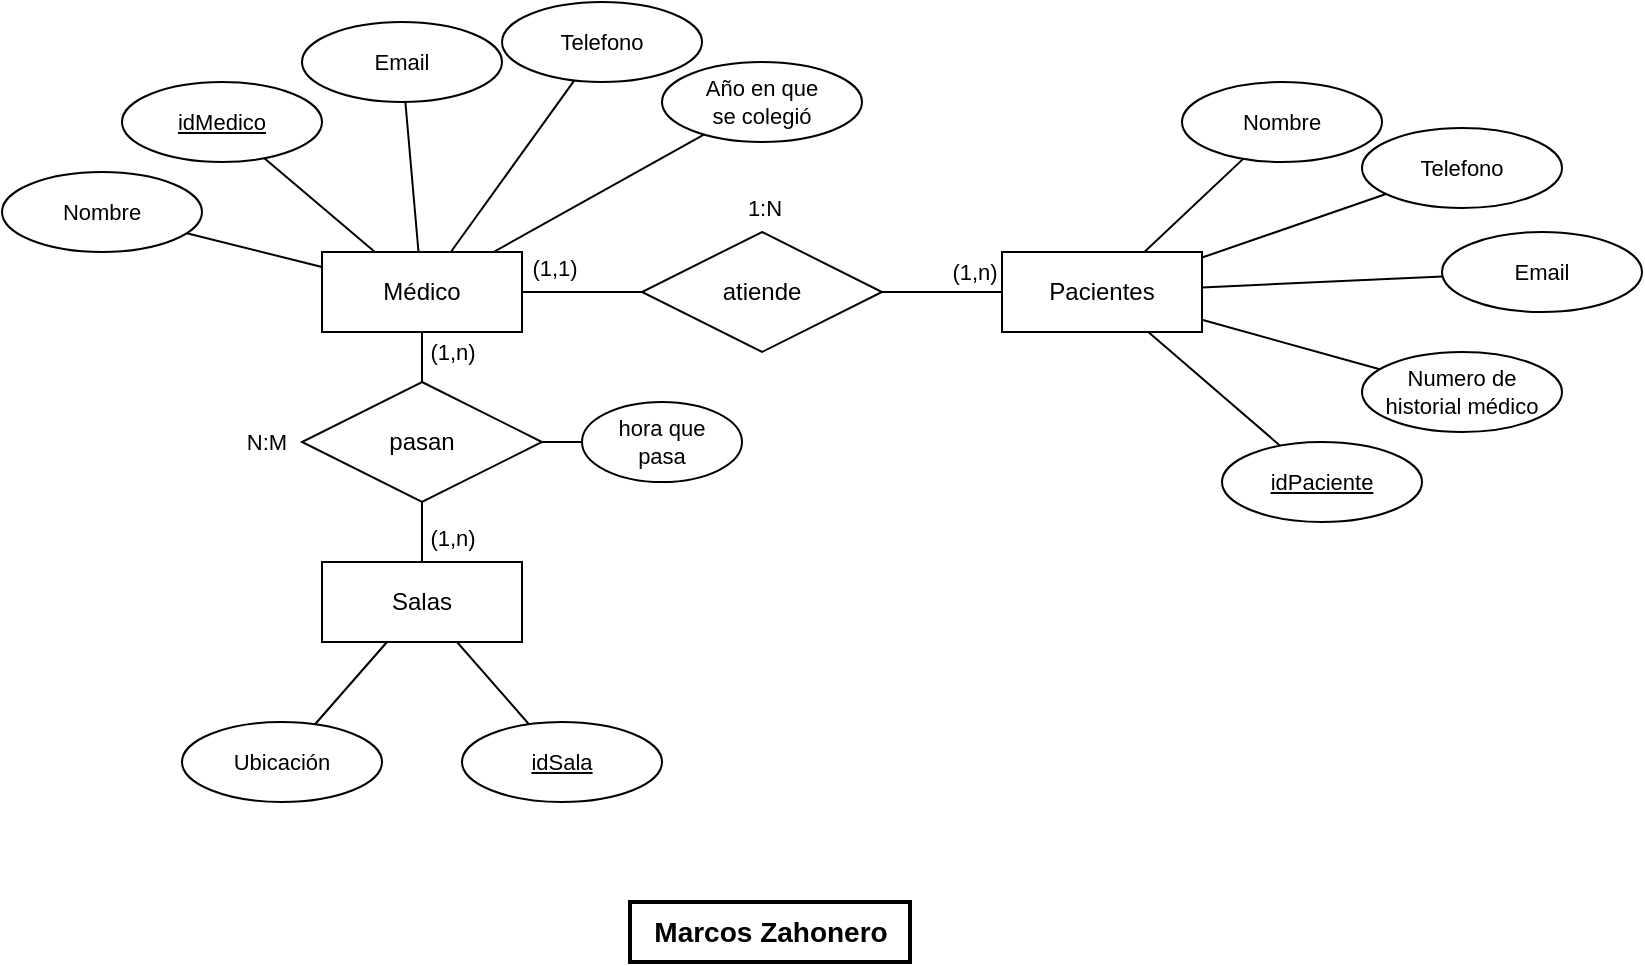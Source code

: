<mxfile version="22.1.16" type="github" pages="4">
  <diagram name="Ejercicio 1" id="e9D0UUOPc3bHEEp7Io9f">
    <mxGraphModel dx="1393" dy="758" grid="0" gridSize="10" guides="1" tooltips="1" connect="1" arrows="1" fold="1" page="1" pageScale="1" pageWidth="980" pageHeight="690" math="0" shadow="0">
      <root>
        <mxCell id="0" />
        <mxCell id="1" parent="0" />
        <mxCell id="zloxpWGqAuvNf6bjvjbH-25" style="edgeStyle=none;shape=connector;rounded=0;orthogonalLoop=1;jettySize=auto;html=1;labelBackgroundColor=default;strokeColor=default;align=center;verticalAlign=middle;fontFamily=Helvetica;fontSize=11;fontColor=default;endArrow=none;endFill=0;" parent="1" source="zloxpWGqAuvNf6bjvjbH-1" target="zloxpWGqAuvNf6bjvjbH-3" edge="1">
          <mxGeometry relative="1" as="geometry" />
        </mxCell>
        <mxCell id="zloxpWGqAuvNf6bjvjbH-1" value="Médico" style="whiteSpace=wrap;html=1;align=center;" parent="1" vertex="1">
          <mxGeometry x="261" y="334" width="100" height="40" as="geometry" />
        </mxCell>
        <mxCell id="zloxpWGqAuvNf6bjvjbH-2" value="Pacientes" style="whiteSpace=wrap;html=1;align=center;" parent="1" vertex="1">
          <mxGeometry x="601" y="334" width="100" height="40" as="geometry" />
        </mxCell>
        <mxCell id="zloxpWGqAuvNf6bjvjbH-26" style="edgeStyle=none;shape=connector;rounded=0;orthogonalLoop=1;jettySize=auto;html=1;labelBackgroundColor=default;strokeColor=default;align=center;verticalAlign=middle;fontFamily=Helvetica;fontSize=11;fontColor=default;endArrow=none;endFill=0;" parent="1" source="zloxpWGqAuvNf6bjvjbH-3" target="zloxpWGqAuvNf6bjvjbH-2" edge="1">
          <mxGeometry relative="1" as="geometry" />
        </mxCell>
        <mxCell id="zloxpWGqAuvNf6bjvjbH-3" value="atiende" style="shape=rhombus;perimeter=rhombusPerimeter;whiteSpace=wrap;html=1;align=center;" parent="1" vertex="1">
          <mxGeometry x="421" y="324" width="120" height="60" as="geometry" />
        </mxCell>
        <mxCell id="zloxpWGqAuvNf6bjvjbH-4" value="Salas" style="whiteSpace=wrap;html=1;align=center;" parent="1" vertex="1">
          <mxGeometry x="261" y="489" width="100" height="40" as="geometry" />
        </mxCell>
        <mxCell id="zloxpWGqAuvNf6bjvjbH-11" style="edgeStyle=none;shape=connector;rounded=0;orthogonalLoop=1;jettySize=auto;html=1;labelBackgroundColor=default;strokeColor=default;align=center;verticalAlign=middle;fontFamily=Helvetica;fontSize=11;fontColor=default;endArrow=none;endFill=0;" parent="1" source="zloxpWGqAuvNf6bjvjbH-6" target="zloxpWGqAuvNf6bjvjbH-4" edge="1">
          <mxGeometry relative="1" as="geometry" />
        </mxCell>
        <mxCell id="zloxpWGqAuvNf6bjvjbH-12" style="edgeStyle=none;shape=connector;rounded=0;orthogonalLoop=1;jettySize=auto;html=1;labelBackgroundColor=default;strokeColor=default;align=center;verticalAlign=middle;fontFamily=Helvetica;fontSize=11;fontColor=default;endArrow=none;endFill=0;" parent="1" source="zloxpWGqAuvNf6bjvjbH-6" target="zloxpWGqAuvNf6bjvjbH-1" edge="1">
          <mxGeometry relative="1" as="geometry" />
        </mxCell>
        <mxCell id="zloxpWGqAuvNf6bjvjbH-6" value="pasan" style="shape=rhombus;perimeter=rhombusPerimeter;whiteSpace=wrap;html=1;align=center;" parent="1" vertex="1">
          <mxGeometry x="251" y="399" width="120" height="60" as="geometry" />
        </mxCell>
        <mxCell id="zloxpWGqAuvNf6bjvjbH-10" style="edgeStyle=none;shape=connector;rounded=0;orthogonalLoop=1;jettySize=auto;html=1;labelBackgroundColor=default;strokeColor=default;align=center;verticalAlign=middle;fontFamily=Helvetica;fontSize=11;fontColor=default;endArrow=none;endFill=0;" parent="1" source="zloxpWGqAuvNf6bjvjbH-7" target="zloxpWGqAuvNf6bjvjbH-4" edge="1">
          <mxGeometry relative="1" as="geometry" />
        </mxCell>
        <mxCell id="zloxpWGqAuvNf6bjvjbH-7" value="Ubicación" style="ellipse;whiteSpace=wrap;html=1;align=center;fontFamily=Helvetica;fontSize=11;fontColor=default;" parent="1" vertex="1">
          <mxGeometry x="191" y="569" width="100" height="40" as="geometry" />
        </mxCell>
        <mxCell id="zloxpWGqAuvNf6bjvjbH-9" style="rounded=0;orthogonalLoop=1;jettySize=auto;html=1;endArrow=none;endFill=0;" parent="1" source="zloxpWGqAuvNf6bjvjbH-8" target="zloxpWGqAuvNf6bjvjbH-4" edge="1">
          <mxGeometry relative="1" as="geometry" />
        </mxCell>
        <mxCell id="zloxpWGqAuvNf6bjvjbH-8" value="idSala" style="whiteSpace=wrap;html=1;align=center;fontFamily=Helvetica;fontSize=11;fontColor=default;shape=ellipse;perimeter=ellipsePerimeter;fontStyle=4;" parent="1" vertex="1">
          <mxGeometry x="331" y="569" width="100" height="40" as="geometry" />
        </mxCell>
        <mxCell id="zloxpWGqAuvNf6bjvjbH-24" style="edgeStyle=none;shape=connector;rounded=0;orthogonalLoop=1;jettySize=auto;html=1;labelBackgroundColor=default;strokeColor=default;align=center;verticalAlign=middle;fontFamily=Helvetica;fontSize=11;fontColor=default;endArrow=none;endFill=0;" parent="1" source="zloxpWGqAuvNf6bjvjbH-13" target="zloxpWGqAuvNf6bjvjbH-1" edge="1">
          <mxGeometry relative="1" as="geometry" />
        </mxCell>
        <mxCell id="zloxpWGqAuvNf6bjvjbH-13" value="Nombre" style="ellipse;whiteSpace=wrap;html=1;align=center;fontFamily=Helvetica;fontSize=11;fontColor=default;" parent="1" vertex="1">
          <mxGeometry x="101" y="294" width="100" height="40" as="geometry" />
        </mxCell>
        <mxCell id="zloxpWGqAuvNf6bjvjbH-21" style="edgeStyle=none;shape=connector;rounded=0;orthogonalLoop=1;jettySize=auto;html=1;labelBackgroundColor=default;strokeColor=default;align=center;verticalAlign=middle;fontFamily=Helvetica;fontSize=11;fontColor=default;endArrow=none;endFill=0;" parent="1" source="zloxpWGqAuvNf6bjvjbH-15" target="zloxpWGqAuvNf6bjvjbH-1" edge="1">
          <mxGeometry relative="1" as="geometry" />
        </mxCell>
        <mxCell id="zloxpWGqAuvNf6bjvjbH-15" value="Email" style="ellipse;whiteSpace=wrap;html=1;align=center;fontFamily=Helvetica;fontSize=11;fontColor=default;" parent="1" vertex="1">
          <mxGeometry x="251" y="219" width="100" height="40" as="geometry" />
        </mxCell>
        <mxCell id="zloxpWGqAuvNf6bjvjbH-20" style="edgeStyle=none;shape=connector;rounded=0;orthogonalLoop=1;jettySize=auto;html=1;labelBackgroundColor=default;strokeColor=default;align=center;verticalAlign=middle;fontFamily=Helvetica;fontSize=11;fontColor=default;endArrow=none;endFill=0;" parent="1" source="zloxpWGqAuvNf6bjvjbH-16" target="zloxpWGqAuvNf6bjvjbH-1" edge="1">
          <mxGeometry relative="1" as="geometry" />
        </mxCell>
        <mxCell id="zloxpWGqAuvNf6bjvjbH-16" value="Telefono" style="ellipse;whiteSpace=wrap;html=1;align=center;fontFamily=Helvetica;fontSize=11;fontColor=default;" parent="1" vertex="1">
          <mxGeometry x="351" y="209" width="100" height="40" as="geometry" />
        </mxCell>
        <mxCell id="zloxpWGqAuvNf6bjvjbH-19" style="edgeStyle=none;shape=connector;rounded=0;orthogonalLoop=1;jettySize=auto;html=1;labelBackgroundColor=default;strokeColor=default;align=center;verticalAlign=middle;fontFamily=Helvetica;fontSize=11;fontColor=default;endArrow=none;endFill=0;" parent="1" source="zloxpWGqAuvNf6bjvjbH-17" target="zloxpWGqAuvNf6bjvjbH-1" edge="1">
          <mxGeometry relative="1" as="geometry" />
        </mxCell>
        <mxCell id="zloxpWGqAuvNf6bjvjbH-17" value="Año en que &lt;br&gt;se colegió" style="ellipse;whiteSpace=wrap;html=1;align=center;fontFamily=Helvetica;fontSize=11;fontColor=default;" parent="1" vertex="1">
          <mxGeometry x="431" y="239" width="100" height="40" as="geometry" />
        </mxCell>
        <mxCell id="zloxpWGqAuvNf6bjvjbH-22" style="edgeStyle=none;shape=connector;rounded=0;orthogonalLoop=1;jettySize=auto;html=1;labelBackgroundColor=default;strokeColor=default;align=center;verticalAlign=middle;fontFamily=Helvetica;fontSize=11;fontColor=default;endArrow=none;endFill=0;" parent="1" source="zloxpWGqAuvNf6bjvjbH-18" target="zloxpWGqAuvNf6bjvjbH-1" edge="1">
          <mxGeometry relative="1" as="geometry" />
        </mxCell>
        <mxCell id="zloxpWGqAuvNf6bjvjbH-18" value="idMedico" style="whiteSpace=wrap;html=1;align=center;fontFamily=Helvetica;fontSize=11;fontColor=default;shape=ellipse;perimeter=ellipsePerimeter;fontStyle=4;" parent="1" vertex="1">
          <mxGeometry x="161" y="249" width="100" height="40" as="geometry" />
        </mxCell>
        <mxCell id="zloxpWGqAuvNf6bjvjbH-37" style="edgeStyle=none;shape=connector;rounded=0;orthogonalLoop=1;jettySize=auto;html=1;labelBackgroundColor=default;strokeColor=default;align=center;verticalAlign=middle;fontFamily=Helvetica;fontSize=11;fontColor=default;endArrow=none;endFill=0;" parent="1" source="zloxpWGqAuvNf6bjvjbH-27" target="zloxpWGqAuvNf6bjvjbH-2" edge="1">
          <mxGeometry relative="1" as="geometry" />
        </mxCell>
        <mxCell id="zloxpWGqAuvNf6bjvjbH-27" value="Nombre" style="ellipse;whiteSpace=wrap;html=1;align=center;fontFamily=Helvetica;fontSize=11;fontColor=default;" parent="1" vertex="1">
          <mxGeometry x="691" y="249" width="100" height="40" as="geometry" />
        </mxCell>
        <mxCell id="zloxpWGqAuvNf6bjvjbH-35" style="edgeStyle=none;shape=connector;rounded=0;orthogonalLoop=1;jettySize=auto;html=1;labelBackgroundColor=default;strokeColor=default;align=center;verticalAlign=middle;fontFamily=Helvetica;fontSize=11;fontColor=default;endArrow=none;endFill=0;" parent="1" source="zloxpWGqAuvNf6bjvjbH-29" target="zloxpWGqAuvNf6bjvjbH-2" edge="1">
          <mxGeometry relative="1" as="geometry" />
        </mxCell>
        <mxCell id="zloxpWGqAuvNf6bjvjbH-29" value="Email" style="ellipse;whiteSpace=wrap;html=1;align=center;fontFamily=Helvetica;fontSize=11;fontColor=default;" parent="1" vertex="1">
          <mxGeometry x="821" y="324" width="100" height="40" as="geometry" />
        </mxCell>
        <mxCell id="zloxpWGqAuvNf6bjvjbH-36" style="edgeStyle=none;shape=connector;rounded=0;orthogonalLoop=1;jettySize=auto;html=1;labelBackgroundColor=default;strokeColor=default;align=center;verticalAlign=middle;fontFamily=Helvetica;fontSize=11;fontColor=default;endArrow=none;endFill=0;" parent="1" source="zloxpWGqAuvNf6bjvjbH-30" target="zloxpWGqAuvNf6bjvjbH-2" edge="1">
          <mxGeometry relative="1" as="geometry" />
        </mxCell>
        <mxCell id="zloxpWGqAuvNf6bjvjbH-30" value="Telefono" style="ellipse;whiteSpace=wrap;html=1;align=center;fontFamily=Helvetica;fontSize=11;fontColor=default;" parent="1" vertex="1">
          <mxGeometry x="781" y="272" width="100" height="40" as="geometry" />
        </mxCell>
        <mxCell id="zloxpWGqAuvNf6bjvjbH-34" style="edgeStyle=none;shape=connector;rounded=0;orthogonalLoop=1;jettySize=auto;html=1;labelBackgroundColor=default;strokeColor=default;align=center;verticalAlign=middle;fontFamily=Helvetica;fontSize=11;fontColor=default;endArrow=none;endFill=0;" parent="1" source="zloxpWGqAuvNf6bjvjbH-31" target="zloxpWGqAuvNf6bjvjbH-2" edge="1">
          <mxGeometry relative="1" as="geometry" />
        </mxCell>
        <mxCell id="zloxpWGqAuvNf6bjvjbH-31" value="Numero de &lt;br&gt;historial médico" style="ellipse;whiteSpace=wrap;html=1;align=center;fontFamily=Helvetica;fontSize=11;fontColor=default;" parent="1" vertex="1">
          <mxGeometry x="781" y="384" width="100" height="40" as="geometry" />
        </mxCell>
        <mxCell id="zloxpWGqAuvNf6bjvjbH-32" value="idPaciente" style="ellipse;whiteSpace=wrap;html=1;align=center;fontStyle=4;fontFamily=Helvetica;fontSize=11;fontColor=default;" parent="1" vertex="1">
          <mxGeometry x="711" y="429" width="100" height="40" as="geometry" />
        </mxCell>
        <mxCell id="zloxpWGqAuvNf6bjvjbH-33" style="edgeStyle=none;shape=connector;rounded=0;orthogonalLoop=1;jettySize=auto;html=1;labelBackgroundColor=default;strokeColor=default;align=center;verticalAlign=middle;fontFamily=Helvetica;fontSize=11;fontColor=default;endArrow=none;endFill=0;" parent="1" source="zloxpWGqAuvNf6bjvjbH-32" target="zloxpWGqAuvNf6bjvjbH-2" edge="1">
          <mxGeometry relative="1" as="geometry" />
        </mxCell>
        <mxCell id="zloxpWGqAuvNf6bjvjbH-39" value="(1,n)" style="text;html=1;align=center;verticalAlign=middle;resizable=0;points=[];autosize=1;strokeColor=none;fillColor=none;fontSize=11;fontFamily=Helvetica;fontColor=default;" parent="1" vertex="1">
          <mxGeometry x="301" y="462" width="50" height="30" as="geometry" />
        </mxCell>
        <mxCell id="zloxpWGqAuvNf6bjvjbH-40" value="(1,n)" style="text;html=1;align=center;verticalAlign=middle;resizable=0;points=[];autosize=1;strokeColor=none;fillColor=none;fontSize=11;fontFamily=Helvetica;fontColor=default;" parent="1" vertex="1">
          <mxGeometry x="301" y="369" width="50" height="30" as="geometry" />
        </mxCell>
        <mxCell id="zloxpWGqAuvNf6bjvjbH-41" value="N:M" style="text;html=1;align=center;verticalAlign=middle;resizable=0;points=[];autosize=1;strokeColor=none;fillColor=none;fontSize=11;fontFamily=Helvetica;fontColor=default;" parent="1" vertex="1">
          <mxGeometry x="213" y="414" width="40" height="30" as="geometry" />
        </mxCell>
        <mxCell id="zloxpWGqAuvNf6bjvjbH-43" style="edgeStyle=none;shape=connector;rounded=0;orthogonalLoop=1;jettySize=auto;html=1;labelBackgroundColor=default;strokeColor=default;align=center;verticalAlign=middle;fontFamily=Helvetica;fontSize=11;fontColor=default;endArrow=none;endFill=0;" parent="1" source="zloxpWGqAuvNf6bjvjbH-42" target="zloxpWGqAuvNf6bjvjbH-6" edge="1">
          <mxGeometry relative="1" as="geometry" />
        </mxCell>
        <mxCell id="zloxpWGqAuvNf6bjvjbH-42" value="hora que&lt;br&gt;pasa" style="ellipse;whiteSpace=wrap;html=1;align=center;fontFamily=Helvetica;fontSize=11;fontColor=default;" parent="1" vertex="1">
          <mxGeometry x="391" y="409" width="80" height="40" as="geometry" />
        </mxCell>
        <mxCell id="HVKAEXCfwsMdM_Ez4VTP-1" value="&lt;b&gt;Marcos Zahonero&lt;/b&gt;" style="text;html=1;align=center;verticalAlign=middle;resizable=0;points=[];autosize=1;strokeColor=default;fillColor=none;fontSize=14;fontFamily=Helvetica;fontColor=default;labelBorderColor=none;perimeterSpacing=0;strokeWidth=2;shadow=0;" vertex="1" parent="1">
          <mxGeometry x="415" y="659" width="140" height="30" as="geometry" />
        </mxCell>
        <mxCell id="b0s4sYtezfDe-2_FBWC1-1" value="(1,1)" style="text;html=1;align=center;verticalAlign=middle;resizable=0;points=[];autosize=1;strokeColor=none;fillColor=none;fontSize=11;fontFamily=Helvetica;fontColor=default;" vertex="1" parent="1">
          <mxGeometry x="356" y="329" width="41" height="25" as="geometry" />
        </mxCell>
        <mxCell id="b0s4sYtezfDe-2_FBWC1-3" value="(1,n)" style="text;html=1;align=center;verticalAlign=middle;resizable=0;points=[];autosize=1;strokeColor=none;fillColor=none;fontSize=11;fontFamily=Helvetica;fontColor=default;" vertex="1" parent="1">
          <mxGeometry x="562" y="329" width="50" height="30" as="geometry" />
        </mxCell>
        <mxCell id="b0s4sYtezfDe-2_FBWC1-4" value="1:N" style="text;html=1;align=center;verticalAlign=middle;resizable=0;points=[];autosize=1;strokeColor=none;fillColor=none;fontSize=11;fontFamily=Helvetica;fontColor=default;" vertex="1" parent="1">
          <mxGeometry x="464" y="299" width="35" height="25" as="geometry" />
        </mxCell>
      </root>
    </mxGraphModel>
  </diagram>
  <diagram id="keZ1kcQEt2_5D-CYPhZO" name="Ejercicio 3">
    <mxGraphModel dx="1393" dy="758" grid="0" gridSize="10" guides="1" tooltips="1" connect="1" arrows="1" fold="1" page="1" pageScale="1" pageWidth="980" pageHeight="690" math="0" shadow="0">
      <root>
        <mxCell id="0" />
        <mxCell id="1" parent="0" />
        <mxCell id="lt8vKc3knLX-X4IiaiUr-12" style="rounded=0;orthogonalLoop=1;jettySize=auto;html=1;endArrow=none;endFill=0;" parent="1" source="lt8vKc3knLX-X4IiaiUr-1" target="lt8vKc3knLX-X4IiaiUr-11" edge="1">
          <mxGeometry relative="1" as="geometry" />
        </mxCell>
        <mxCell id="lt8vKc3knLX-X4IiaiUr-13" style="edgeStyle=none;shape=connector;rounded=0;orthogonalLoop=1;jettySize=auto;html=1;labelBackgroundColor=default;strokeColor=default;align=center;verticalAlign=middle;fontFamily=Helvetica;fontSize=11;fontColor=default;endArrow=none;endFill=0;" parent="1" source="lt8vKc3knLX-X4IiaiUr-1" target="lt8vKc3knLX-X4IiaiUr-10" edge="1">
          <mxGeometry relative="1" as="geometry" />
        </mxCell>
        <mxCell id="lt8vKc3knLX-X4IiaiUr-14" style="edgeStyle=none;shape=connector;rounded=0;orthogonalLoop=1;jettySize=auto;html=1;labelBackgroundColor=default;strokeColor=default;align=center;verticalAlign=middle;fontFamily=Helvetica;fontSize=11;fontColor=default;endArrow=none;endFill=0;" parent="1" source="lt8vKc3knLX-X4IiaiUr-1" target="lt8vKc3knLX-X4IiaiUr-9" edge="1">
          <mxGeometry relative="1" as="geometry" />
        </mxCell>
        <mxCell id="lt8vKc3knLX-X4IiaiUr-15" style="edgeStyle=none;shape=connector;rounded=0;orthogonalLoop=1;jettySize=auto;html=1;labelBackgroundColor=default;strokeColor=default;align=center;verticalAlign=middle;fontFamily=Helvetica;fontSize=11;fontColor=default;endArrow=none;endFill=0;" parent="1" source="lt8vKc3knLX-X4IiaiUr-1" target="lt8vKc3knLX-X4IiaiUr-8" edge="1">
          <mxGeometry relative="1" as="geometry" />
        </mxCell>
        <mxCell id="lt8vKc3knLX-X4IiaiUr-16" style="edgeStyle=none;shape=connector;rounded=0;orthogonalLoop=1;jettySize=auto;html=1;labelBackgroundColor=default;strokeColor=default;align=center;verticalAlign=middle;fontFamily=Helvetica;fontSize=11;fontColor=default;endArrow=none;endFill=0;" parent="1" source="lt8vKc3knLX-X4IiaiUr-1" target="lt8vKc3knLX-X4IiaiUr-7" edge="1">
          <mxGeometry relative="1" as="geometry" />
        </mxCell>
        <mxCell id="lt8vKc3knLX-X4IiaiUr-17" style="edgeStyle=none;shape=connector;rounded=0;orthogonalLoop=1;jettySize=auto;html=1;labelBackgroundColor=default;strokeColor=default;align=center;verticalAlign=middle;fontFamily=Helvetica;fontSize=11;fontColor=default;endArrow=none;endFill=0;" parent="1" source="lt8vKc3knLX-X4IiaiUr-1" target="lt8vKc3knLX-X4IiaiUr-6" edge="1">
          <mxGeometry relative="1" as="geometry" />
        </mxCell>
        <mxCell id="lt8vKc3knLX-X4IiaiUr-18" style="edgeStyle=none;shape=connector;rounded=0;orthogonalLoop=1;jettySize=auto;html=1;labelBackgroundColor=default;strokeColor=default;align=center;verticalAlign=middle;fontFamily=Helvetica;fontSize=11;fontColor=default;endArrow=none;endFill=0;" parent="1" source="lt8vKc3knLX-X4IiaiUr-1" target="lt8vKc3knLX-X4IiaiUr-3" edge="1">
          <mxGeometry relative="1" as="geometry" />
        </mxCell>
        <mxCell id="lt8vKc3knLX-X4IiaiUr-1" value="Cliente" style="whiteSpace=wrap;html=1;align=center;" parent="1" vertex="1">
          <mxGeometry x="260" y="400" width="100" height="40" as="geometry" />
        </mxCell>
        <mxCell id="lt8vKc3knLX-X4IiaiUr-20" style="edgeStyle=none;shape=connector;rounded=0;orthogonalLoop=1;jettySize=auto;html=1;labelBackgroundColor=default;strokeColor=default;align=center;verticalAlign=middle;fontFamily=Helvetica;fontSize=11;fontColor=default;endArrow=none;endFill=0;" parent="1" source="lt8vKc3knLX-X4IiaiUr-2" target="lt8vKc3knLX-X4IiaiUr-5" edge="1">
          <mxGeometry relative="1" as="geometry" />
        </mxCell>
        <mxCell id="lt8vKc3knLX-X4IiaiUr-2" value="Pedido" style="whiteSpace=wrap;html=1;align=center;" parent="1" vertex="1">
          <mxGeometry x="620" y="400" width="100" height="40" as="geometry" />
        </mxCell>
        <mxCell id="lt8vKc3knLX-X4IiaiUr-19" style="edgeStyle=none;shape=connector;rounded=0;orthogonalLoop=1;jettySize=auto;html=1;labelBackgroundColor=default;strokeColor=default;align=center;verticalAlign=middle;fontFamily=Helvetica;fontSize=11;fontColor=default;endArrow=none;endFill=0;" parent="1" source="lt8vKc3knLX-X4IiaiUr-3" target="lt8vKc3knLX-X4IiaiUr-2" edge="1">
          <mxGeometry relative="1" as="geometry" />
        </mxCell>
        <mxCell id="lt8vKc3knLX-X4IiaiUr-3" value="realizan" style="shape=rhombus;perimeter=rhombusPerimeter;whiteSpace=wrap;html=1;align=center;" parent="1" vertex="1">
          <mxGeometry x="430" y="390" width="120" height="60" as="geometry" />
        </mxCell>
        <mxCell id="lt8vKc3knLX-X4IiaiUr-4" value="Albarán" style="whiteSpace=wrap;html=1;align=center;" parent="1" vertex="1">
          <mxGeometry x="620" y="160" width="100" height="40" as="geometry" />
        </mxCell>
        <mxCell id="lt8vKc3knLX-X4IiaiUr-21" style="edgeStyle=none;shape=connector;rounded=0;orthogonalLoop=1;jettySize=auto;html=1;labelBackgroundColor=default;strokeColor=default;align=center;verticalAlign=middle;fontFamily=Helvetica;fontSize=11;fontColor=default;endArrow=none;endFill=0;" parent="1" source="lt8vKc3knLX-X4IiaiUr-5" target="lt8vKc3knLX-X4IiaiUr-4" edge="1">
          <mxGeometry relative="1" as="geometry" />
        </mxCell>
        <mxCell id="lt8vKc3knLX-X4IiaiUr-5" value="Tiene" style="shape=rhombus;perimeter=rhombusPerimeter;whiteSpace=wrap;html=1;align=center;" parent="1" vertex="1">
          <mxGeometry x="610" y="270" width="120" height="60" as="geometry" />
        </mxCell>
        <mxCell id="lt8vKc3knLX-X4IiaiUr-6" value="Fax" style="ellipse;whiteSpace=wrap;html=1;align=center;fontFamily=Helvetica;fontSize=11;fontColor=default;" parent="1" vertex="1">
          <mxGeometry x="320" y="320" width="100" height="40" as="geometry" />
        </mxCell>
        <mxCell id="lt8vKc3knLX-X4IiaiUr-7" value="E-mail" style="ellipse;whiteSpace=wrap;html=1;align=center;fontFamily=Helvetica;fontSize=11;fontColor=default;" parent="1" vertex="1">
          <mxGeometry x="200" y="320" width="100" height="40" as="geometry" />
        </mxCell>
        <mxCell id="lt8vKc3knLX-X4IiaiUr-8" value="Teléfono" style="ellipse;whiteSpace=wrap;html=1;align=center;fontFamily=Helvetica;fontSize=11;fontColor=default;" parent="1" vertex="1">
          <mxGeometry x="130" y="360" width="100" height="40" as="geometry" />
        </mxCell>
        <mxCell id="lt8vKc3knLX-X4IiaiUr-9" value="nCliente" style="ellipse;whiteSpace=wrap;html=1;align=center;fontStyle=4;fontFamily=Helvetica;fontSize=11;fontColor=default;" parent="1" vertex="1">
          <mxGeometry x="120" y="410" width="100" height="40" as="geometry" />
        </mxCell>
        <mxCell id="lt8vKc3knLX-X4IiaiUr-10" value="Nombre" style="ellipse;whiteSpace=wrap;html=1;align=center;fontFamily=Helvetica;fontSize=11;fontColor=default;" parent="1" vertex="1">
          <mxGeometry x="180" y="460" width="100" height="40" as="geometry" />
        </mxCell>
        <mxCell id="lt8vKc3knLX-X4IiaiUr-11" value="Apellidos" style="ellipse;whiteSpace=wrap;html=1;align=center;fontFamily=Helvetica;fontSize=11;fontColor=default;" parent="1" vertex="1">
          <mxGeometry x="280" y="500" width="100" height="40" as="geometry" />
        </mxCell>
        <mxCell id="lt8vKc3knLX-X4IiaiUr-28" style="edgeStyle=none;shape=connector;rounded=0;orthogonalLoop=1;jettySize=auto;html=1;labelBackgroundColor=default;strokeColor=default;align=center;verticalAlign=middle;fontFamily=Helvetica;fontSize=11;fontColor=default;endArrow=none;endFill=0;" parent="1" source="lt8vKc3knLX-X4IiaiUr-22" target="lt8vKc3knLX-X4IiaiUr-2" edge="1">
          <mxGeometry relative="1" as="geometry" />
        </mxCell>
        <mxCell id="lt8vKc3knLX-X4IiaiUr-22" value="nPedido" style="ellipse;whiteSpace=wrap;html=1;align=center;fontStyle=4;fontFamily=Helvetica;fontSize=11;fontColor=default;" parent="1" vertex="1">
          <mxGeometry x="620" y="510" width="100" height="40" as="geometry" />
        </mxCell>
        <mxCell id="lt8vKc3knLX-X4IiaiUr-29" style="edgeStyle=none;shape=connector;rounded=0;orthogonalLoop=1;jettySize=auto;html=1;labelBackgroundColor=default;strokeColor=default;align=center;verticalAlign=middle;fontFamily=Helvetica;fontSize=11;fontColor=default;endArrow=none;endFill=0;" parent="1" source="lt8vKc3knLX-X4IiaiUr-23" target="lt8vKc3knLX-X4IiaiUr-2" edge="1">
          <mxGeometry relative="1" as="geometry" />
        </mxCell>
        <mxCell id="lt8vKc3knLX-X4IiaiUr-23" value="PersonaContacto" style="ellipse;whiteSpace=wrap;html=1;align=center;fontFamily=Helvetica;fontSize=11;fontColor=default;" parent="1" vertex="1">
          <mxGeometry x="730" y="490" width="100" height="40" as="geometry" />
        </mxCell>
        <mxCell id="lt8vKc3knLX-X4IiaiUr-30" style="edgeStyle=none;shape=connector;rounded=0;orthogonalLoop=1;jettySize=auto;html=1;labelBackgroundColor=default;strokeColor=default;align=center;verticalAlign=middle;fontFamily=Helvetica;fontSize=11;fontColor=default;endArrow=none;endFill=0;" parent="1" source="lt8vKc3knLX-X4IiaiUr-24" target="lt8vKc3knLX-X4IiaiUr-2" edge="1">
          <mxGeometry relative="1" as="geometry" />
        </mxCell>
        <mxCell id="lt8vKc3knLX-X4IiaiUr-24" value="Cantidad" style="ellipse;whiteSpace=wrap;html=1;align=center;fontFamily=Helvetica;fontSize=11;fontColor=default;" parent="1" vertex="1">
          <mxGeometry x="780" y="440" width="100" height="40" as="geometry" />
        </mxCell>
        <mxCell id="lt8vKc3knLX-X4IiaiUr-31" style="edgeStyle=none;shape=connector;rounded=0;orthogonalLoop=1;jettySize=auto;html=1;labelBackgroundColor=default;strokeColor=default;align=center;verticalAlign=middle;fontFamily=Helvetica;fontSize=11;fontColor=default;endArrow=none;endFill=0;" parent="1" source="lt8vKc3knLX-X4IiaiUr-25" target="lt8vKc3knLX-X4IiaiUr-2" edge="1">
          <mxGeometry relative="1" as="geometry" />
        </mxCell>
        <mxCell id="lt8vKc3knLX-X4IiaiUr-25" value="Fecha Asociada" style="ellipse;whiteSpace=wrap;html=1;align=center;fontFamily=Helvetica;fontSize=11;fontColor=default;" parent="1" vertex="1">
          <mxGeometry x="790" y="389" width="100" height="40" as="geometry" />
        </mxCell>
        <mxCell id="lt8vKc3knLX-X4IiaiUr-27" style="edgeStyle=none;shape=connector;rounded=0;orthogonalLoop=1;jettySize=auto;html=1;labelBackgroundColor=default;strokeColor=default;align=center;verticalAlign=middle;fontFamily=Helvetica;fontSize=11;fontColor=default;endArrow=none;endFill=0;" parent="1" source="lt8vKc3knLX-X4IiaiUr-26" target="lt8vKc3knLX-X4IiaiUr-2" edge="1">
          <mxGeometry relative="1" as="geometry" />
        </mxCell>
        <mxCell id="lt8vKc3knLX-X4IiaiUr-26" value="Referencia artículo" style="ellipse;whiteSpace=wrap;html=1;align=center;fontFamily=Helvetica;fontSize=11;fontColor=default;" parent="1" vertex="1">
          <mxGeometry x="520" y="470" width="100" height="40" as="geometry" />
        </mxCell>
        <mxCell id="lt8vKc3knLX-X4IiaiUr-34" style="edgeStyle=none;shape=connector;rounded=0;orthogonalLoop=1;jettySize=auto;html=1;labelBackgroundColor=default;strokeColor=default;align=center;verticalAlign=middle;fontFamily=Helvetica;fontSize=11;fontColor=default;endArrow=none;endFill=0;" parent="1" source="lt8vKc3knLX-X4IiaiUr-32" target="lt8vKc3knLX-X4IiaiUr-4" edge="1">
          <mxGeometry relative="1" as="geometry" />
        </mxCell>
        <mxCell id="lt8vKc3knLX-X4IiaiUr-32" value="Nombre receptor" style="ellipse;whiteSpace=wrap;html=1;align=center;fontFamily=Helvetica;fontSize=11;fontColor=default;" parent="1" vertex="1">
          <mxGeometry x="740" y="220" width="100" height="40" as="geometry" />
        </mxCell>
        <mxCell id="lt8vKc3knLX-X4IiaiUr-35" style="edgeStyle=none;shape=connector;rounded=0;orthogonalLoop=1;jettySize=auto;html=1;labelBackgroundColor=default;strokeColor=default;align=center;verticalAlign=middle;fontFamily=Helvetica;fontSize=11;fontColor=default;endArrow=none;endFill=0;" parent="1" source="lt8vKc3knLX-X4IiaiUr-33" target="lt8vKc3knLX-X4IiaiUr-4" edge="1">
          <mxGeometry relative="1" as="geometry" />
        </mxCell>
        <mxCell id="lt8vKc3knLX-X4IiaiUr-33" value="Apellidos receptor" style="ellipse;whiteSpace=wrap;html=1;align=center;fontFamily=Helvetica;fontSize=11;fontColor=default;" parent="1" vertex="1">
          <mxGeometry x="780" y="143" width="100" height="40" as="geometry" />
        </mxCell>
        <mxCell id="lt8vKc3knLX-X4IiaiUr-46" style="edgeStyle=none;shape=connector;rounded=0;orthogonalLoop=1;jettySize=auto;html=1;labelBackgroundColor=default;strokeColor=default;align=center;verticalAlign=middle;fontFamily=Helvetica;fontSize=11;fontColor=default;endArrow=none;endFill=0;" parent="1" source="lt8vKc3knLX-X4IiaiUr-37" target="lt8vKc3knLX-X4IiaiUr-4" edge="1">
          <mxGeometry relative="1" as="geometry" />
        </mxCell>
        <mxCell id="lt8vKc3knLX-X4IiaiUr-37" value="Identificador de&lt;br&gt;modelo" style="ellipse;whiteSpace=wrap;html=1;align=center;fontStyle=4;fontFamily=Helvetica;fontSize=11;fontColor=default;" parent="1" vertex="1">
          <mxGeometry x="730" y="80" width="100" height="40" as="geometry" />
        </mxCell>
        <mxCell id="lt8vKc3knLX-X4IiaiUr-44" style="edgeStyle=none;shape=connector;rounded=0;orthogonalLoop=1;jettySize=auto;html=1;labelBackgroundColor=default;strokeColor=default;align=center;verticalAlign=middle;fontFamily=Helvetica;fontSize=11;fontColor=default;endArrow=none;endFill=0;" parent="1" source="lt8vKc3knLX-X4IiaiUr-38" target="lt8vKc3knLX-X4IiaiUr-4" edge="1">
          <mxGeometry relative="1" as="geometry" />
        </mxCell>
        <mxCell id="lt8vKc3knLX-X4IiaiUr-38" value="Descriptor&lt;br&gt;articulo" style="ellipse;whiteSpace=wrap;html=1;align=center;fontFamily=Helvetica;fontSize=11;fontColor=default;" parent="1" vertex="1">
          <mxGeometry x="650" y="40" width="100" height="40" as="geometry" />
        </mxCell>
        <mxCell id="lt8vKc3knLX-X4IiaiUr-43" style="edgeStyle=none;shape=connector;rounded=0;orthogonalLoop=1;jettySize=auto;html=1;labelBackgroundColor=default;strokeColor=default;align=center;verticalAlign=middle;fontFamily=Helvetica;fontSize=11;fontColor=default;endArrow=none;endFill=0;" parent="1" source="lt8vKc3knLX-X4IiaiUr-39" target="lt8vKc3knLX-X4IiaiUr-4" edge="1">
          <mxGeometry relative="1" as="geometry">
            <mxPoint x="680" y="180" as="targetPoint" />
          </mxGeometry>
        </mxCell>
        <mxCell id="lt8vKc3knLX-X4IiaiUr-39" value="Fecha de entrega" style="ellipse;whiteSpace=wrap;html=1;align=center;fontFamily=Helvetica;fontSize=11;fontColor=default;" parent="1" vertex="1">
          <mxGeometry x="550" y="60" width="100" height="40" as="geometry" />
        </mxCell>
        <mxCell id="lt8vKc3knLX-X4IiaiUr-42" style="edgeStyle=none;shape=connector;rounded=0;orthogonalLoop=1;jettySize=auto;html=1;labelBackgroundColor=default;strokeColor=default;align=center;verticalAlign=middle;fontFamily=Helvetica;fontSize=11;fontColor=default;endArrow=none;endFill=0;" parent="1" source="lt8vKc3knLX-X4IiaiUr-41" target="lt8vKc3knLX-X4IiaiUr-4" edge="1">
          <mxGeometry relative="1" as="geometry" />
        </mxCell>
        <mxCell id="lt8vKc3knLX-X4IiaiUr-41" value="Dirección entrega" style="ellipse;whiteSpace=wrap;html=1;align=center;fontFamily=Helvetica;fontSize=11;fontColor=default;" parent="1" vertex="1">
          <mxGeometry x="507" y="103" width="100" height="40" as="geometry" />
        </mxCell>
        <mxCell id="lt8vKc3knLX-X4IiaiUr-49" style="edgeStyle=none;shape=connector;rounded=0;orthogonalLoop=1;jettySize=auto;html=1;labelBackgroundColor=default;strokeColor=default;align=center;verticalAlign=middle;fontFamily=Helvetica;fontSize=11;fontColor=default;endArrow=none;endFill=0;" parent="1" source="lt8vKc3knLX-X4IiaiUr-48" target="lt8vKc3knLX-X4IiaiUr-4" edge="1">
          <mxGeometry relative="1" as="geometry" />
        </mxCell>
        <mxCell id="lt8vKc3knLX-X4IiaiUr-51" style="edgeStyle=none;shape=connector;rounded=0;orthogonalLoop=1;jettySize=auto;html=1;labelBackgroundColor=default;strokeColor=default;align=center;verticalAlign=middle;fontFamily=Helvetica;fontSize=11;fontColor=default;endArrow=none;endFill=0;" parent="1" source="lt8vKc3knLX-X4IiaiUr-48" target="lt8vKc3knLX-X4IiaiUr-50" edge="1">
          <mxGeometry relative="1" as="geometry" />
        </mxCell>
        <mxCell id="lt8vKc3knLX-X4IiaiUr-48" value="tiene" style="shape=rhombus;perimeter=rhombusPerimeter;whiteSpace=wrap;html=1;align=center;" parent="1" vertex="1">
          <mxGeometry x="430" y="150" width="120" height="60" as="geometry" />
        </mxCell>
        <mxCell id="lt8vKc3knLX-X4IiaiUr-50" value="Factura" style="whiteSpace=wrap;html=1;align=center;" parent="1" vertex="1">
          <mxGeometry x="260" y="160" width="100" height="40" as="geometry" />
        </mxCell>
        <mxCell id="lt8vKc3knLX-X4IiaiUr-57" style="edgeStyle=none;shape=connector;rounded=0;orthogonalLoop=1;jettySize=auto;html=1;labelBackgroundColor=default;strokeColor=default;align=center;verticalAlign=middle;fontFamily=Helvetica;fontSize=11;fontColor=default;endArrow=none;endFill=0;" parent="1" source="lt8vKc3knLX-X4IiaiUr-52" target="lt8vKc3knLX-X4IiaiUr-50" edge="1">
          <mxGeometry relative="1" as="geometry" />
        </mxCell>
        <mxCell id="lt8vKc3knLX-X4IiaiUr-52" value="nFactura" style="ellipse;whiteSpace=wrap;html=1;align=center;fontStyle=4;fontFamily=Helvetica;fontSize=11;fontColor=default;" parent="1" vertex="1">
          <mxGeometry x="260" y="80" width="100" height="40" as="geometry" />
        </mxCell>
        <mxCell id="lt8vKc3knLX-X4IiaiUr-56" style="edgeStyle=none;shape=connector;rounded=0;orthogonalLoop=1;jettySize=auto;html=1;labelBackgroundColor=default;strokeColor=default;align=center;verticalAlign=middle;fontFamily=Helvetica;fontSize=11;fontColor=default;endArrow=none;endFill=0;" parent="1" source="lt8vKc3knLX-X4IiaiUr-53" target="lt8vKc3knLX-X4IiaiUr-50" edge="1">
          <mxGeometry relative="1" as="geometry" />
        </mxCell>
        <mxCell id="lt8vKc3knLX-X4IiaiUr-53" value="Fecha del cobro" style="ellipse;whiteSpace=wrap;html=1;align=center;fontFamily=Helvetica;fontSize=11;fontColor=default;" parent="1" vertex="1">
          <mxGeometry x="110" y="160" width="100" height="40" as="geometry" />
        </mxCell>
        <mxCell id="lt8vKc3knLX-X4IiaiUr-55" style="edgeStyle=none;shape=connector;rounded=0;orthogonalLoop=1;jettySize=auto;html=1;labelBackgroundColor=default;strokeColor=default;align=center;verticalAlign=middle;fontFamily=Helvetica;fontSize=11;fontColor=default;endArrow=none;endFill=0;" parent="1" source="lt8vKc3knLX-X4IiaiUr-54" target="lt8vKc3knLX-X4IiaiUr-50" edge="1">
          <mxGeometry relative="1" as="geometry" />
        </mxCell>
        <mxCell id="lt8vKc3knLX-X4IiaiUr-54" value="Modo de pago" style="ellipse;whiteSpace=wrap;html=1;align=center;fontFamily=Helvetica;fontSize=11;fontColor=default;" parent="1" vertex="1">
          <mxGeometry x="260" y="230" width="100" height="40" as="geometry" />
        </mxCell>
        <mxCell id="lt8vKc3knLX-X4IiaiUr-61" style="edgeStyle=none;shape=connector;rounded=0;orthogonalLoop=1;jettySize=auto;html=1;labelBackgroundColor=default;strokeColor=default;align=center;verticalAlign=middle;fontFamily=Helvetica;fontSize=11;fontColor=default;endArrow=none;endFill=0;" parent="1" source="lt8vKc3knLX-X4IiaiUr-60" target="lt8vKc3knLX-X4IiaiUr-4" edge="1">
          <mxGeometry relative="1" as="geometry" />
        </mxCell>
        <mxCell id="lt8vKc3knLX-X4IiaiUr-60" value="Identificador de&lt;br&gt;familia" style="ellipse;whiteSpace=wrap;html=1;align=center;fontStyle=4;fontFamily=Helvetica;fontSize=11;fontColor=default;" parent="1" vertex="1">
          <mxGeometry x="530" y="210" width="100" height="40" as="geometry" />
        </mxCell>
        <mxCell id="Q5Tyb6r6hASc8pw8pF8p-1" value="(1,1)" style="text;html=1;align=center;verticalAlign=middle;resizable=0;points=[];autosize=1;strokeColor=none;fillColor=none;fontSize=11;fontFamily=Helvetica;fontColor=default;" parent="1" vertex="1">
          <mxGeometry x="393" y="390" width="50" height="30" as="geometry" />
        </mxCell>
        <mxCell id="Q5Tyb6r6hASc8pw8pF8p-2" value="(1,n)" style="text;html=1;align=center;verticalAlign=middle;resizable=0;points=[];autosize=1;strokeColor=none;fillColor=none;fontSize=11;fontFamily=Helvetica;fontColor=default;" parent="1" vertex="1">
          <mxGeometry x="539" y="390" width="50" height="30" as="geometry" />
        </mxCell>
        <mxCell id="Q5Tyb6r6hASc8pw8pF8p-3" value="1:N" style="text;html=1;align=center;verticalAlign=middle;resizable=0;points=[];autosize=1;strokeColor=none;fillColor=none;fontSize=11;fontFamily=Helvetica;fontColor=default;" parent="1" vertex="1">
          <mxGeometry x="470" y="360" width="40" height="30" as="geometry" />
        </mxCell>
        <mxCell id="Q5Tyb6r6hASc8pw8pF8p-4" value="(1,1)" style="text;html=1;align=center;verticalAlign=middle;resizable=0;points=[];autosize=1;strokeColor=none;fillColor=none;fontSize=11;fontFamily=Helvetica;fontColor=default;" parent="1" vertex="1">
          <mxGeometry x="630" y="370" width="50" height="30" as="geometry" />
        </mxCell>
        <mxCell id="Q5Tyb6r6hASc8pw8pF8p-5" value="(1,n)" style="text;html=1;align=center;verticalAlign=middle;resizable=0;points=[];autosize=1;strokeColor=none;fillColor=none;fontSize=11;fontFamily=Helvetica;fontColor=default;" parent="1" vertex="1">
          <mxGeometry x="630" y="200" width="50" height="30" as="geometry" />
        </mxCell>
        <mxCell id="Q5Tyb6r6hASc8pw8pF8p-8" value="(1,n)" style="text;html=1;align=center;verticalAlign=middle;resizable=0;points=[];autosize=1;strokeColor=none;fillColor=none;fontSize=11;fontFamily=Helvetica;fontColor=default;" parent="1" vertex="1">
          <mxGeometry x="532" y="153" width="50" height="30" as="geometry" />
        </mxCell>
        <mxCell id="Q5Tyb6r6hASc8pw8pF8p-9" value="(1,1)" style="text;html=1;align=center;verticalAlign=middle;resizable=0;points=[];autosize=1;strokeColor=none;fillColor=none;fontSize=11;fontFamily=Helvetica;fontColor=default;" parent="1" vertex="1">
          <mxGeometry x="400" y="153" width="50" height="30" as="geometry" />
        </mxCell>
        <mxCell id="Q5Tyb6r6hASc8pw8pF8p-10" value="1:N" style="text;html=1;align=center;verticalAlign=middle;resizable=0;points=[];autosize=1;strokeColor=none;fillColor=none;fontSize=11;fontFamily=Helvetica;fontColor=default;" parent="1" vertex="1">
          <mxGeometry x="470" y="123" width="40" height="30" as="geometry" />
        </mxCell>
        <mxCell id="Q5Tyb6r6hASc8pw8pF8p-11" value="1:N" style="text;html=1;align=center;verticalAlign=middle;resizable=0;points=[];autosize=1;strokeColor=none;fillColor=none;fontSize=11;fontFamily=Helvetica;fontColor=default;" parent="1" vertex="1">
          <mxGeometry x="570" y="285" width="40" height="30" as="geometry" />
        </mxCell>
        <mxCell id="0uSzXOfP8WnKT4U2scXH-1" value="&lt;b&gt;Marcos Zahonero&lt;/b&gt;" style="text;html=1;align=center;verticalAlign=middle;resizable=0;points=[];autosize=1;strokeColor=default;fillColor=none;fontSize=14;fontFamily=Helvetica;fontColor=default;labelBorderColor=none;perimeterSpacing=0;strokeWidth=2;shadow=0;" vertex="1" parent="1">
          <mxGeometry x="415" y="659" width="140" height="30" as="geometry" />
        </mxCell>
      </root>
    </mxGraphModel>
  </diagram>
  <diagram id="YaUivMUJQ5F2l_1Pme2C" name="Ejercicio 5">
    <mxGraphModel dx="1393" dy="758" grid="0" gridSize="10" guides="1" tooltips="1" connect="1" arrows="1" fold="1" page="1" pageScale="1" pageWidth="980" pageHeight="690" math="0" shadow="0">
      <root>
        <mxCell id="0" />
        <mxCell id="1" parent="0" />
        <mxCell id="n22Md2DibupD8vKoca4r-1" value="Profesor" style="whiteSpace=wrap;html=1;align=center;fontFamily=Helvetica;fontSize=11;fontColor=default;" parent="1" vertex="1">
          <mxGeometry x="160" y="320" width="100" height="40" as="geometry" />
        </mxCell>
        <mxCell id="n22Md2DibupD8vKoca4r-7" style="edgeStyle=none;shape=connector;rounded=0;orthogonalLoop=1;jettySize=auto;html=1;labelBackgroundColor=default;strokeColor=default;align=center;verticalAlign=middle;fontFamily=Helvetica;fontSize=11;fontColor=default;endArrow=none;endFill=0;" parent="1" source="n22Md2DibupD8vKoca4r-2" target="n22Md2DibupD8vKoca4r-6" edge="1">
          <mxGeometry relative="1" as="geometry" />
        </mxCell>
        <mxCell id="n22Md2DibupD8vKoca4r-2" value="Coches de práctica" style="whiteSpace=wrap;html=1;align=center;fontFamily=Helvetica;fontSize=11;fontColor=default;" parent="1" vertex="1">
          <mxGeometry x="730" y="320" width="100" height="40" as="geometry" />
        </mxCell>
        <mxCell id="n22Md2DibupD8vKoca4r-9" style="edgeStyle=none;shape=connector;rounded=0;orthogonalLoop=1;jettySize=auto;html=1;labelBackgroundColor=default;strokeColor=default;align=center;verticalAlign=middle;fontFamily=Helvetica;fontSize=11;fontColor=default;endArrow=none;endFill=0;" parent="1" source="n22Md2DibupD8vKoca4r-3" target="n22Md2DibupD8vKoca4r-5" edge="1">
          <mxGeometry relative="1" as="geometry" />
        </mxCell>
        <mxCell id="n22Md2DibupD8vKoca4r-3" value="Alumno" style="whiteSpace=wrap;html=1;align=center;fontFamily=Helvetica;fontSize=11;fontColor=default;" parent="1" vertex="1">
          <mxGeometry x="435" y="320" width="100" height="40" as="geometry" />
        </mxCell>
        <mxCell id="n22Md2DibupD8vKoca4r-10" style="edgeStyle=none;shape=connector;rounded=0;orthogonalLoop=1;jettySize=auto;html=1;labelBackgroundColor=default;strokeColor=default;align=center;verticalAlign=middle;fontFamily=Helvetica;fontSize=11;fontColor=default;endArrow=none;endFill=0;" parent="1" source="n22Md2DibupD8vKoca4r-5" target="n22Md2DibupD8vKoca4r-1" edge="1">
          <mxGeometry relative="1" as="geometry" />
        </mxCell>
        <mxCell id="n22Md2DibupD8vKoca4r-5" value="da clase" style="shape=rhombus;perimeter=rhombusPerimeter;whiteSpace=wrap;html=1;align=center;fontFamily=Helvetica;fontSize=11;fontColor=default;" parent="1" vertex="1">
          <mxGeometry x="285" y="310" width="120" height="60" as="geometry" />
        </mxCell>
        <mxCell id="n22Md2DibupD8vKoca4r-8" style="edgeStyle=none;shape=connector;rounded=0;orthogonalLoop=1;jettySize=auto;html=1;labelBackgroundColor=default;strokeColor=default;align=center;verticalAlign=middle;fontFamily=Helvetica;fontSize=11;fontColor=default;endArrow=none;endFill=0;" parent="1" source="n22Md2DibupD8vKoca4r-6" target="n22Md2DibupD8vKoca4r-3" edge="1">
          <mxGeometry relative="1" as="geometry" />
        </mxCell>
        <mxCell id="n22Md2DibupD8vKoca4r-6" value="conducen" style="shape=rhombus;perimeter=rhombusPerimeter;whiteSpace=wrap;html=1;align=center;fontFamily=Helvetica;fontSize=11;fontColor=default;" parent="1" vertex="1">
          <mxGeometry x="570" y="310" width="120" height="60" as="geometry" />
        </mxCell>
        <mxCell id="3CBMhvzsIHviRRkiAkSR-16" style="edgeStyle=none;shape=connector;rounded=0;orthogonalLoop=1;jettySize=auto;html=1;labelBackgroundColor=default;strokeColor=default;align=center;verticalAlign=middle;fontFamily=Helvetica;fontSize=11;fontColor=default;endArrow=none;endFill=0;" edge="1" parent="1" source="n22Md2DibupD8vKoca4r-13" target="n22Md2DibupD8vKoca4r-1">
          <mxGeometry relative="1" as="geometry" />
        </mxCell>
        <mxCell id="n22Md2DibupD8vKoca4r-13" value="idProfesor" style="ellipse;whiteSpace=wrap;html=1;align=center;fontStyle=4;fontFamily=Helvetica;fontSize=11;fontColor=default;" parent="1" vertex="1">
          <mxGeometry x="160" y="390" width="100" height="40" as="geometry" />
        </mxCell>
        <mxCell id="3CBMhvzsIHviRRkiAkSR-4" style="edgeStyle=none;shape=connector;rounded=0;orthogonalLoop=1;jettySize=auto;html=1;labelBackgroundColor=default;strokeColor=default;align=center;verticalAlign=middle;fontFamily=Helvetica;fontSize=11;fontColor=default;endArrow=none;endFill=0;" edge="1" parent="1" source="3CBMhvzsIHviRRkiAkSR-1" target="n22Md2DibupD8vKoca4r-3">
          <mxGeometry relative="1" as="geometry" />
        </mxCell>
        <mxCell id="3CBMhvzsIHviRRkiAkSR-1" value="Nombre" style="ellipse;whiteSpace=wrap;html=1;align=center;fontFamily=Helvetica;fontSize=11;fontColor=default;" vertex="1" parent="1">
          <mxGeometry x="360" y="240" width="100" height="40" as="geometry" />
        </mxCell>
        <mxCell id="3CBMhvzsIHviRRkiAkSR-3" style="rounded=0;orthogonalLoop=1;jettySize=auto;html=1;endArrow=none;endFill=0;" edge="1" parent="1" source="3CBMhvzsIHviRRkiAkSR-2" target="n22Md2DibupD8vKoca4r-3">
          <mxGeometry relative="1" as="geometry" />
        </mxCell>
        <mxCell id="3CBMhvzsIHviRRkiAkSR-2" value="Apellidos" style="ellipse;whiteSpace=wrap;html=1;align=center;fontFamily=Helvetica;fontSize=11;fontColor=default;" vertex="1" parent="1">
          <mxGeometry x="440" y="200" width="100" height="40" as="geometry" />
        </mxCell>
        <mxCell id="3CBMhvzsIHviRRkiAkSR-6" style="edgeStyle=none;shape=connector;rounded=0;orthogonalLoop=1;jettySize=auto;html=1;labelBackgroundColor=default;strokeColor=default;align=center;verticalAlign=middle;fontFamily=Helvetica;fontSize=11;fontColor=default;endArrow=none;endFill=0;" edge="1" parent="1" source="3CBMhvzsIHviRRkiAkSR-5" target="n22Md2DibupD8vKoca4r-3">
          <mxGeometry relative="1" as="geometry" />
        </mxCell>
        <mxCell id="3CBMhvzsIHviRRkiAkSR-5" value="DNI" style="ellipse;whiteSpace=wrap;html=1;align=center;fontFamily=Helvetica;fontSize=11;fontColor=default;" vertex="1" parent="1">
          <mxGeometry x="520" y="240" width="100" height="40" as="geometry" />
        </mxCell>
        <mxCell id="3CBMhvzsIHviRRkiAkSR-8" style="edgeStyle=none;shape=connector;rounded=0;orthogonalLoop=1;jettySize=auto;html=1;labelBackgroundColor=default;strokeColor=default;align=center;verticalAlign=middle;fontFamily=Helvetica;fontSize=11;fontColor=default;endArrow=none;endFill=0;" edge="1" parent="1" source="3CBMhvzsIHviRRkiAkSR-7" target="n22Md2DibupD8vKoca4r-3">
          <mxGeometry relative="1" as="geometry" />
        </mxCell>
        <mxCell id="3CBMhvzsIHviRRkiAkSR-7" value="idAlumno" style="ellipse;whiteSpace=wrap;html=1;align=center;fontStyle=4;fontFamily=Helvetica;fontSize=11;fontColor=default;" vertex="1" parent="1">
          <mxGeometry x="435" y="440" width="100" height="40" as="geometry" />
        </mxCell>
        <mxCell id="3CBMhvzsIHviRRkiAkSR-17" style="edgeStyle=none;shape=connector;rounded=0;orthogonalLoop=1;jettySize=auto;html=1;labelBackgroundColor=default;strokeColor=default;align=center;verticalAlign=middle;fontFamily=Helvetica;fontSize=11;fontColor=default;endArrow=none;endFill=0;" edge="1" parent="1" source="3CBMhvzsIHviRRkiAkSR-9" target="n22Md2DibupD8vKoca4r-1">
          <mxGeometry relative="1" as="geometry" />
        </mxCell>
        <mxCell id="3CBMhvzsIHviRRkiAkSR-9" value="Apellidos" style="ellipse;whiteSpace=wrap;html=1;align=center;fontFamily=Helvetica;fontSize=11;fontColor=default;" vertex="1" parent="1">
          <mxGeometry x="30" y="370" width="100" height="40" as="geometry" />
        </mxCell>
        <mxCell id="3CBMhvzsIHviRRkiAkSR-18" style="edgeStyle=none;shape=connector;rounded=0;orthogonalLoop=1;jettySize=auto;html=1;labelBackgroundColor=default;strokeColor=default;align=center;verticalAlign=middle;fontFamily=Helvetica;fontSize=11;fontColor=default;endArrow=none;endFill=0;" edge="1" parent="1" source="3CBMhvzsIHviRRkiAkSR-10" target="n22Md2DibupD8vKoca4r-1">
          <mxGeometry relative="1" as="geometry" />
        </mxCell>
        <mxCell id="3CBMhvzsIHviRRkiAkSR-10" value="Nombre" style="ellipse;whiteSpace=wrap;html=1;align=center;fontFamily=Helvetica;fontSize=11;fontColor=default;" vertex="1" parent="1">
          <mxGeometry x="30" y="270" width="100" height="40" as="geometry" />
        </mxCell>
        <mxCell id="3CBMhvzsIHviRRkiAkSR-19" style="edgeStyle=none;shape=connector;rounded=0;orthogonalLoop=1;jettySize=auto;html=1;labelBackgroundColor=default;strokeColor=default;align=center;verticalAlign=middle;fontFamily=Helvetica;fontSize=11;fontColor=default;endArrow=none;endFill=0;" edge="1" parent="1" source="3CBMhvzsIHviRRkiAkSR-11" target="n22Md2DibupD8vKoca4r-1">
          <mxGeometry relative="1" as="geometry" />
        </mxCell>
        <mxCell id="3CBMhvzsIHviRRkiAkSR-11" value="DNI" style="ellipse;whiteSpace=wrap;html=1;align=center;fontFamily=Helvetica;fontSize=11;fontColor=default;" vertex="1" parent="1">
          <mxGeometry x="160" y="230" width="100" height="40" as="geometry" />
        </mxCell>
        <mxCell id="3CBMhvzsIHviRRkiAkSR-14" style="edgeStyle=none;shape=connector;rounded=0;orthogonalLoop=1;jettySize=auto;html=1;labelBackgroundColor=default;strokeColor=default;align=center;verticalAlign=middle;fontFamily=Helvetica;fontSize=11;fontColor=default;endArrow=none;endFill=0;" edge="1" parent="1" source="3CBMhvzsIHviRRkiAkSR-12" target="n22Md2DibupD8vKoca4r-3">
          <mxGeometry relative="1" as="geometry" />
        </mxCell>
        <mxCell id="3CBMhvzsIHviRRkiAkSR-12" value="Profesor asignado" style="ellipse;whiteSpace=wrap;html=1;align=center;fontFamily=Helvetica;fontSize=11;fontColor=default;" vertex="1" parent="1">
          <mxGeometry x="535" y="390" width="100" height="40" as="geometry" />
        </mxCell>
        <mxCell id="3CBMhvzsIHviRRkiAkSR-15" style="edgeStyle=none;shape=connector;rounded=0;orthogonalLoop=1;jettySize=auto;html=1;labelBackgroundColor=default;strokeColor=default;align=center;verticalAlign=middle;fontFamily=Helvetica;fontSize=11;fontColor=default;endArrow=none;endFill=0;" edge="1" parent="1" source="3CBMhvzsIHviRRkiAkSR-13" target="n22Md2DibupD8vKoca4r-3">
          <mxGeometry relative="1" as="geometry" />
        </mxCell>
        <mxCell id="3CBMhvzsIHviRRkiAkSR-13" value="Coche utilizado" style="ellipse;whiteSpace=wrap;html=1;align=center;fontFamily=Helvetica;fontSize=11;fontColor=default;" vertex="1" parent="1">
          <mxGeometry x="340" y="390" width="100" height="40" as="geometry" />
        </mxCell>
        <mxCell id="3CBMhvzsIHviRRkiAkSR-21" style="edgeStyle=none;shape=connector;rounded=0;orthogonalLoop=1;jettySize=auto;html=1;labelBackgroundColor=default;strokeColor=default;align=center;verticalAlign=middle;fontFamily=Helvetica;fontSize=11;fontColor=default;endArrow=none;endFill=0;" edge="1" parent="1" source="3CBMhvzsIHviRRkiAkSR-20" target="n22Md2DibupD8vKoca4r-2">
          <mxGeometry relative="1" as="geometry" />
        </mxCell>
        <mxCell id="3CBMhvzsIHviRRkiAkSR-20" value="idCoche" style="ellipse;whiteSpace=wrap;html=1;align=center;fontStyle=4;fontFamily=Helvetica;fontSize=11;fontColor=default;" vertex="1" parent="1">
          <mxGeometry x="860" y="320" width="100" height="40" as="geometry" />
        </mxCell>
        <mxCell id="3CBMhvzsIHviRRkiAkSR-23" style="edgeStyle=none;shape=connector;rounded=0;orthogonalLoop=1;jettySize=auto;html=1;labelBackgroundColor=default;strokeColor=default;align=center;verticalAlign=middle;fontFamily=Helvetica;fontSize=11;fontColor=default;endArrow=none;endFill=0;" edge="1" parent="1" source="3CBMhvzsIHviRRkiAkSR-22" target="n22Md2DibupD8vKoca4r-2">
          <mxGeometry relative="1" as="geometry" />
        </mxCell>
        <mxCell id="3CBMhvzsIHviRRkiAkSR-22" value="Matricula" style="ellipse;whiteSpace=wrap;html=1;align=center;fontFamily=Helvetica;fontSize=11;fontColor=default;" vertex="1" parent="1">
          <mxGeometry x="730" y="390" width="100" height="40" as="geometry" />
        </mxCell>
        <mxCell id="4mfabymueWobgDprHdHk-1" value="&lt;b&gt;Marcos Zahonero&lt;/b&gt;" style="text;html=1;align=center;verticalAlign=middle;resizable=0;points=[];autosize=1;strokeColor=default;fillColor=none;fontSize=14;fontFamily=Helvetica;fontColor=default;labelBorderColor=none;perimeterSpacing=0;strokeWidth=2;shadow=0;" vertex="1" parent="1">
          <mxGeometry x="415" y="659" width="140" height="30" as="geometry" />
        </mxCell>
        <mxCell id="DcGu3HiHWRK0lvHlNxU4-1" value="(1,1)" style="text;html=1;align=center;verticalAlign=middle;resizable=0;points=[];autosize=1;strokeColor=none;fillColor=none;fontSize=11;fontFamily=Helvetica;fontColor=default;" vertex="1" parent="1">
          <mxGeometry x="255" y="317" width="41" height="25" as="geometry" />
        </mxCell>
        <mxCell id="DcGu3HiHWRK0lvHlNxU4-2" value="1:N" style="text;html=1;align=center;verticalAlign=middle;resizable=0;points=[];autosize=1;strokeColor=none;fillColor=none;fontSize=11;fontFamily=Helvetica;fontColor=default;" vertex="1" parent="1">
          <mxGeometry x="327.5" y="282" width="35" height="25" as="geometry" />
        </mxCell>
        <mxCell id="DcGu3HiHWRK0lvHlNxU4-3" value="(1,n)" style="text;html=1;align=center;verticalAlign=middle;resizable=0;points=[];autosize=1;strokeColor=none;fillColor=none;fontSize=11;fontFamily=Helvetica;fontColor=default;" vertex="1" parent="1">
          <mxGeometry x="400" y="313" width="41" height="25" as="geometry" />
        </mxCell>
        <mxCell id="DcGu3HiHWRK0lvHlNxU4-4" value="(1,n)" style="text;html=1;align=center;verticalAlign=middle;resizable=0;points=[];autosize=1;strokeColor=none;fillColor=none;fontSize=11;fontFamily=Helvetica;fontColor=default;" vertex="1" parent="1">
          <mxGeometry x="527" y="314" width="41" height="25" as="geometry" />
        </mxCell>
        <mxCell id="DcGu3HiHWRK0lvHlNxU4-5" value="(1,1)" style="text;html=1;align=center;verticalAlign=middle;resizable=0;points=[];autosize=1;strokeColor=none;fillColor=none;fontSize=11;fontFamily=Helvetica;fontColor=default;" vertex="1" parent="1">
          <mxGeometry x="694" y="316" width="41" height="25" as="geometry" />
        </mxCell>
        <mxCell id="DcGu3HiHWRK0lvHlNxU4-6" value="1:N" style="text;html=1;align=center;verticalAlign=middle;resizable=0;points=[];autosize=1;strokeColor=none;fillColor=none;fontSize=11;fontFamily=Helvetica;fontColor=default;" vertex="1" parent="1">
          <mxGeometry x="613" y="285" width="35" height="25" as="geometry" />
        </mxCell>
      </root>
    </mxGraphModel>
  </diagram>
  <diagram id="fkdxLIcn1khKl0Oj4HwN" name="Ejercicio 7">
    <mxGraphModel dx="1393" dy="758" grid="0" gridSize="10" guides="1" tooltips="1" connect="1" arrows="1" fold="1" page="1" pageScale="1" pageWidth="980" pageHeight="690" math="0" shadow="0">
      <root>
        <mxCell id="0" />
        <mxCell id="1" parent="0" />
        <mxCell id="b_zw96QYGwnjVsnKhXoI-8" style="edgeStyle=none;shape=connector;rounded=0;orthogonalLoop=1;jettySize=auto;html=1;labelBackgroundColor=default;strokeColor=default;align=center;verticalAlign=middle;fontFamily=Helvetica;fontSize=11;fontColor=default;endArrow=none;endFill=0;" edge="1" parent="1" source="b_zw96QYGwnjVsnKhXoI-1" target="b_zw96QYGwnjVsnKhXoI-5">
          <mxGeometry relative="1" as="geometry">
            <mxPoint x="490" y="285" as="sourcePoint" />
          </mxGeometry>
        </mxCell>
        <mxCell id="b_zw96QYGwnjVsnKhXoI-1" value="Alumno" style="whiteSpace=wrap;html=1;align=center;fontFamily=Helvetica;fontSize=11;fontColor=default;" vertex="1" parent="1">
          <mxGeometry x="440" y="305" width="100" height="40" as="geometry" />
        </mxCell>
        <mxCell id="b_zw96QYGwnjVsnKhXoI-6" style="edgeStyle=none;shape=connector;rounded=0;orthogonalLoop=1;jettySize=auto;html=1;labelBackgroundColor=default;strokeColor=default;align=center;verticalAlign=middle;fontFamily=Helvetica;fontSize=11;fontColor=default;endArrow=none;endFill=0;" edge="1" parent="1" source="b_zw96QYGwnjVsnKhXoI-2" target="b_zw96QYGwnjVsnKhXoI-4">
          <mxGeometry relative="1" as="geometry" />
        </mxCell>
        <mxCell id="b_zw96QYGwnjVsnKhXoI-2" value="Curso" style="whiteSpace=wrap;html=1;align=center;fontFamily=Helvetica;fontSize=11;fontColor=default;" vertex="1" parent="1">
          <mxGeometry x="440" y="501" width="100" height="40" as="geometry" />
        </mxCell>
        <mxCell id="b_zw96QYGwnjVsnKhXoI-13" style="edgeStyle=none;shape=connector;rounded=0;orthogonalLoop=1;jettySize=auto;html=1;labelBackgroundColor=default;strokeColor=default;align=center;verticalAlign=middle;fontFamily=Helvetica;fontSize=11;fontColor=default;endArrow=none;endFill=0;" edge="1" parent="1" source="b_zw96QYGwnjVsnKhXoI-3" target="b_zw96QYGwnjVsnKhXoI-11">
          <mxGeometry relative="1" as="geometry" />
        </mxCell>
        <mxCell id="b_zw96QYGwnjVsnKhXoI-14" style="edgeStyle=none;shape=connector;rounded=0;orthogonalLoop=1;jettySize=auto;html=1;labelBackgroundColor=default;strokeColor=default;align=center;verticalAlign=middle;fontFamily=Helvetica;fontSize=11;fontColor=default;endArrow=none;endFill=0;" edge="1" parent="1" source="b_zw96QYGwnjVsnKhXoI-3" target="b_zw96QYGwnjVsnKhXoI-12">
          <mxGeometry relative="1" as="geometry" />
        </mxCell>
        <mxCell id="b_zw96QYGwnjVsnKhXoI-15" style="edgeStyle=none;shape=connector;rounded=0;orthogonalLoop=1;jettySize=auto;html=1;exitX=0;exitY=0.5;exitDx=0;exitDy=0;labelBackgroundColor=default;strokeColor=default;align=center;verticalAlign=middle;fontFamily=Helvetica;fontSize=11;fontColor=default;endArrow=none;endFill=0;" edge="1" parent="1" source="b_zw96QYGwnjVsnKhXoI-3" target="b_zw96QYGwnjVsnKhXoI-10">
          <mxGeometry relative="1" as="geometry" />
        </mxCell>
        <mxCell id="b_zw96QYGwnjVsnKhXoI-3" value="Asignatura" style="whiteSpace=wrap;html=1;align=center;fontFamily=Helvetica;fontSize=11;fontColor=default;" vertex="1" parent="1">
          <mxGeometry x="440" y="100" width="100" height="40" as="geometry" />
        </mxCell>
        <mxCell id="b_zw96QYGwnjVsnKhXoI-7" style="edgeStyle=none;shape=connector;rounded=0;orthogonalLoop=1;jettySize=auto;html=1;labelBackgroundColor=default;strokeColor=default;align=center;verticalAlign=middle;fontFamily=Helvetica;fontSize=11;fontColor=default;endArrow=none;endFill=0;" edge="1" parent="1" source="b_zw96QYGwnjVsnKhXoI-4" target="b_zw96QYGwnjVsnKhXoI-1">
          <mxGeometry relative="1" as="geometry" />
        </mxCell>
        <mxCell id="b_zw96QYGwnjVsnKhXoI-4" value="cursan" style="shape=rhombus;perimeter=rhombusPerimeter;whiteSpace=wrap;html=1;align=center;fontFamily=Helvetica;fontSize=11;fontColor=default;" vertex="1" parent="1">
          <mxGeometry x="430" y="400" width="120" height="60" as="geometry" />
        </mxCell>
        <mxCell id="b_zw96QYGwnjVsnKhXoI-9" style="edgeStyle=none;shape=connector;rounded=0;orthogonalLoop=1;jettySize=auto;html=1;labelBackgroundColor=default;strokeColor=default;align=center;verticalAlign=middle;fontFamily=Helvetica;fontSize=11;fontColor=default;endArrow=none;endFill=0;" edge="1" parent="1" source="b_zw96QYGwnjVsnKhXoI-5" target="b_zw96QYGwnjVsnKhXoI-3">
          <mxGeometry relative="1" as="geometry">
            <mxPoint x="490" y="157" as="sourcePoint" />
          </mxGeometry>
        </mxCell>
        <mxCell id="b_zw96QYGwnjVsnKhXoI-5" value="tienen" style="shape=rhombus;perimeter=rhombusPerimeter;whiteSpace=wrap;html=1;align=center;fontFamily=Helvetica;fontSize=11;fontColor=default;" vertex="1" parent="1">
          <mxGeometry x="430" y="187" width="120" height="60" as="geometry" />
        </mxCell>
        <mxCell id="b_zw96QYGwnjVsnKhXoI-10" value="Nombre" style="ellipse;whiteSpace=wrap;html=1;align=center;fontFamily=Helvetica;fontSize=11;fontColor=default;" vertex="1" parent="1">
          <mxGeometry x="320" y="100" width="100" height="40" as="geometry" />
        </mxCell>
        <mxCell id="b_zw96QYGwnjVsnKhXoI-11" value="Número de horas" style="ellipse;whiteSpace=wrap;html=1;align=center;fontFamily=Helvetica;fontSize=11;fontColor=default;" vertex="1" parent="1">
          <mxGeometry x="440" y="20" width="100" height="40" as="geometry" />
        </mxCell>
        <mxCell id="b_zw96QYGwnjVsnKhXoI-12" value="idAsignatura" style="whiteSpace=wrap;html=1;align=center;fontFamily=Helvetica;fontSize=11;fontColor=default;shape=ellipse;perimeter=ellipsePerimeter;fontStyle=4;" vertex="1" parent="1">
          <mxGeometry x="560" y="100" width="100" height="40" as="geometry" />
        </mxCell>
        <mxCell id="b_zw96QYGwnjVsnKhXoI-24" style="edgeStyle=none;shape=connector;rounded=0;orthogonalLoop=1;jettySize=auto;html=1;labelBackgroundColor=default;strokeColor=default;align=center;verticalAlign=middle;fontFamily=Helvetica;fontSize=11;fontColor=default;endArrow=none;endFill=0;" edge="1" parent="1" source="b_zw96QYGwnjVsnKhXoI-16" target="b_zw96QYGwnjVsnKhXoI-1">
          <mxGeometry relative="1" as="geometry" />
        </mxCell>
        <mxCell id="b_zw96QYGwnjVsnKhXoI-16" value="Fecha de&lt;br&gt;nacimiento" style="ellipse;whiteSpace=wrap;html=1;align=center;fontFamily=Helvetica;fontSize=11;fontColor=default;" vertex="1" parent="1">
          <mxGeometry x="340" y="247" width="100" height="40" as="geometry" />
        </mxCell>
        <mxCell id="b_zw96QYGwnjVsnKhXoI-25" style="edgeStyle=none;shape=connector;rounded=0;orthogonalLoop=1;jettySize=auto;html=1;labelBackgroundColor=default;strokeColor=default;align=center;verticalAlign=middle;fontFamily=Helvetica;fontSize=11;fontColor=default;endArrow=none;endFill=0;" edge="1" parent="1" source="b_zw96QYGwnjVsnKhXoI-17" target="b_zw96QYGwnjVsnKhXoI-1">
          <mxGeometry relative="1" as="geometry" />
        </mxCell>
        <mxCell id="b_zw96QYGwnjVsnKhXoI-17" value="Teléfono" style="ellipse;whiteSpace=wrap;html=1;align=center;fontFamily=Helvetica;fontSize=11;fontColor=default;" vertex="1" parent="1">
          <mxGeometry x="260" y="305" width="100" height="40" as="geometry" />
        </mxCell>
        <mxCell id="b_zw96QYGwnjVsnKhXoI-21" value="" style="edgeStyle=none;shape=connector;rounded=0;orthogonalLoop=1;jettySize=auto;html=1;labelBackgroundColor=default;strokeColor=default;align=center;verticalAlign=middle;fontFamily=Helvetica;fontSize=11;fontColor=default;endArrow=none;endFill=0;" edge="1" parent="1" source="b_zw96QYGwnjVsnKhXoI-18" target="b_zw96QYGwnjVsnKhXoI-1">
          <mxGeometry relative="1" as="geometry" />
        </mxCell>
        <mxCell id="b_zw96QYGwnjVsnKhXoI-18" value="Nombre" style="ellipse;whiteSpace=wrap;html=1;align=center;fontFamily=Helvetica;fontSize=11;fontColor=default;" vertex="1" parent="1">
          <mxGeometry x="340" y="360" width="100" height="40" as="geometry" />
        </mxCell>
        <mxCell id="b_zw96QYGwnjVsnKhXoI-22" style="edgeStyle=none;shape=connector;rounded=0;orthogonalLoop=1;jettySize=auto;html=1;labelBackgroundColor=default;strokeColor=default;align=center;verticalAlign=middle;fontFamily=Helvetica;fontSize=11;fontColor=default;endArrow=none;endFill=0;" edge="1" parent="1" source="b_zw96QYGwnjVsnKhXoI-19" target="b_zw96QYGwnjVsnKhXoI-1">
          <mxGeometry relative="1" as="geometry" />
        </mxCell>
        <mxCell id="b_zw96QYGwnjVsnKhXoI-19" value="Apellidos" style="ellipse;whiteSpace=wrap;html=1;align=center;fontFamily=Helvetica;fontSize=11;fontColor=default;" vertex="1" parent="1">
          <mxGeometry x="560" y="260" width="100" height="40" as="geometry" />
        </mxCell>
        <mxCell id="b_zw96QYGwnjVsnKhXoI-23" style="edgeStyle=none;shape=connector;rounded=0;orthogonalLoop=1;jettySize=auto;html=1;labelBackgroundColor=default;strokeColor=default;align=center;verticalAlign=middle;fontFamily=Helvetica;fontSize=11;fontColor=default;endArrow=none;endFill=0;" edge="1" parent="1" source="b_zw96QYGwnjVsnKhXoI-20" target="b_zw96QYGwnjVsnKhXoI-1">
          <mxGeometry relative="1" as="geometry" />
        </mxCell>
        <mxCell id="b_zw96QYGwnjVsnKhXoI-20" value="idAlumno" style="ellipse;whiteSpace=wrap;html=1;align=center;fontStyle=4;fontFamily=Helvetica;fontSize=11;fontColor=default;" vertex="1" parent="1">
          <mxGeometry x="560" y="345" width="100" height="40" as="geometry" />
        </mxCell>
        <mxCell id="b_zw96QYGwnjVsnKhXoI-31" style="edgeStyle=none;shape=connector;rounded=0;orthogonalLoop=1;jettySize=auto;html=1;labelBackgroundColor=default;strokeColor=default;align=center;verticalAlign=middle;fontFamily=Helvetica;fontSize=11;fontColor=default;endArrow=none;endFill=0;" edge="1" parent="1" source="b_zw96QYGwnjVsnKhXoI-26" target="b_zw96QYGwnjVsnKhXoI-2">
          <mxGeometry relative="1" as="geometry" />
        </mxCell>
        <mxCell id="b_zw96QYGwnjVsnKhXoI-26" value="Año de inicio" style="ellipse;whiteSpace=wrap;html=1;align=center;fontFamily=Helvetica;fontSize=11;fontColor=default;" vertex="1" parent="1">
          <mxGeometry x="310" y="501" width="100" height="40" as="geometry" />
        </mxCell>
        <mxCell id="b_zw96QYGwnjVsnKhXoI-30" style="edgeStyle=none;shape=connector;rounded=0;orthogonalLoop=1;jettySize=auto;html=1;labelBackgroundColor=default;strokeColor=default;align=center;verticalAlign=middle;fontFamily=Helvetica;fontSize=11;fontColor=default;endArrow=none;endFill=0;" edge="1" parent="1" source="b_zw96QYGwnjVsnKhXoI-27" target="b_zw96QYGwnjVsnKhXoI-2">
          <mxGeometry relative="1" as="geometry" />
        </mxCell>
        <mxCell id="b_zw96QYGwnjVsnKhXoI-27" value="Año de &lt;br&gt;finalización" style="ellipse;whiteSpace=wrap;html=1;align=center;fontFamily=Helvetica;fontSize=11;fontColor=default;" vertex="1" parent="1">
          <mxGeometry x="570" y="501" width="100" height="40" as="geometry" />
        </mxCell>
        <mxCell id="b_zw96QYGwnjVsnKhXoI-29" style="edgeStyle=none;shape=connector;rounded=0;orthogonalLoop=1;jettySize=auto;html=1;labelBackgroundColor=default;strokeColor=default;align=center;verticalAlign=middle;fontFamily=Helvetica;fontSize=11;fontColor=default;endArrow=none;endFill=0;" edge="1" parent="1" source="b_zw96QYGwnjVsnKhXoI-28" target="b_zw96QYGwnjVsnKhXoI-2">
          <mxGeometry relative="1" as="geometry" />
        </mxCell>
        <mxCell id="b_zw96QYGwnjVsnKhXoI-28" value="idCurso" style="ellipse;whiteSpace=wrap;html=1;align=center;fontStyle=4;fontFamily=Helvetica;fontSize=11;fontColor=default;" vertex="1" parent="1">
          <mxGeometry x="440" y="570" width="100" height="40" as="geometry" />
        </mxCell>
        <mxCell id="b_zw96QYGwnjVsnKhXoI-32" value="(1,n)" style="text;html=1;align=center;verticalAlign=middle;resizable=0;points=[];autosize=1;strokeColor=none;fillColor=none;fontSize=11;fontFamily=Helvetica;fontColor=default;" vertex="1" parent="1">
          <mxGeometry x="480" y="468" width="50" height="30" as="geometry" />
        </mxCell>
        <mxCell id="b_zw96QYGwnjVsnKhXoI-33" value="(1,n)" style="text;html=1;align=center;verticalAlign=middle;resizable=0;points=[];autosize=1;strokeColor=none;fillColor=none;fontSize=11;fontFamily=Helvetica;fontColor=default;" vertex="1" parent="1">
          <mxGeometry x="480" y="345" width="50" height="30" as="geometry" />
        </mxCell>
        <mxCell id="b_zw96QYGwnjVsnKhXoI-34" value="(1,n)" style="text;html=1;align=center;verticalAlign=middle;resizable=0;points=[];autosize=1;strokeColor=none;fillColor=none;fontSize=11;fontFamily=Helvetica;fontColor=default;" vertex="1" parent="1">
          <mxGeometry x="480" y="275" width="50" height="30" as="geometry" />
        </mxCell>
        <mxCell id="b_zw96QYGwnjVsnKhXoI-36" value="(1,n)" style="text;html=1;align=center;verticalAlign=middle;resizable=0;points=[];autosize=1;strokeColor=none;fillColor=none;fontSize=11;fontFamily=Helvetica;fontColor=default;" vertex="1" parent="1">
          <mxGeometry x="480" y="140" width="50" height="30" as="geometry" />
        </mxCell>
        <mxCell id="b_zw96QYGwnjVsnKhXoI-37" value="1:N" style="text;html=1;align=center;verticalAlign=middle;resizable=0;points=[];autosize=1;strokeColor=none;fillColor=none;fontSize=11;fontFamily=Helvetica;fontColor=default;" vertex="1" parent="1">
          <mxGeometry x="545" y="202" width="40" height="30" as="geometry" />
        </mxCell>
        <mxCell id="b_zw96QYGwnjVsnKhXoI-38" value="1:N" style="text;html=1;align=center;verticalAlign=middle;resizable=0;points=[];autosize=1;strokeColor=none;fillColor=none;fontSize=11;fontFamily=Helvetica;fontColor=default;" vertex="1" parent="1">
          <mxGeometry x="545" y="415" width="40" height="30" as="geometry" />
        </mxCell>
        <mxCell id="b_zw96QYGwnjVsnKhXoI-41" value="&lt;b&gt;Marcos Zahonero&lt;/b&gt;" style="text;html=1;align=center;verticalAlign=middle;resizable=0;points=[];autosize=1;strokeColor=default;fillColor=none;fontSize=14;fontFamily=Helvetica;fontColor=default;labelBorderColor=none;perimeterSpacing=0;strokeWidth=2;shadow=0;" vertex="1" parent="1">
          <mxGeometry x="415" y="659" width="140" height="30" as="geometry" />
        </mxCell>
      </root>
    </mxGraphModel>
  </diagram>
</mxfile>
